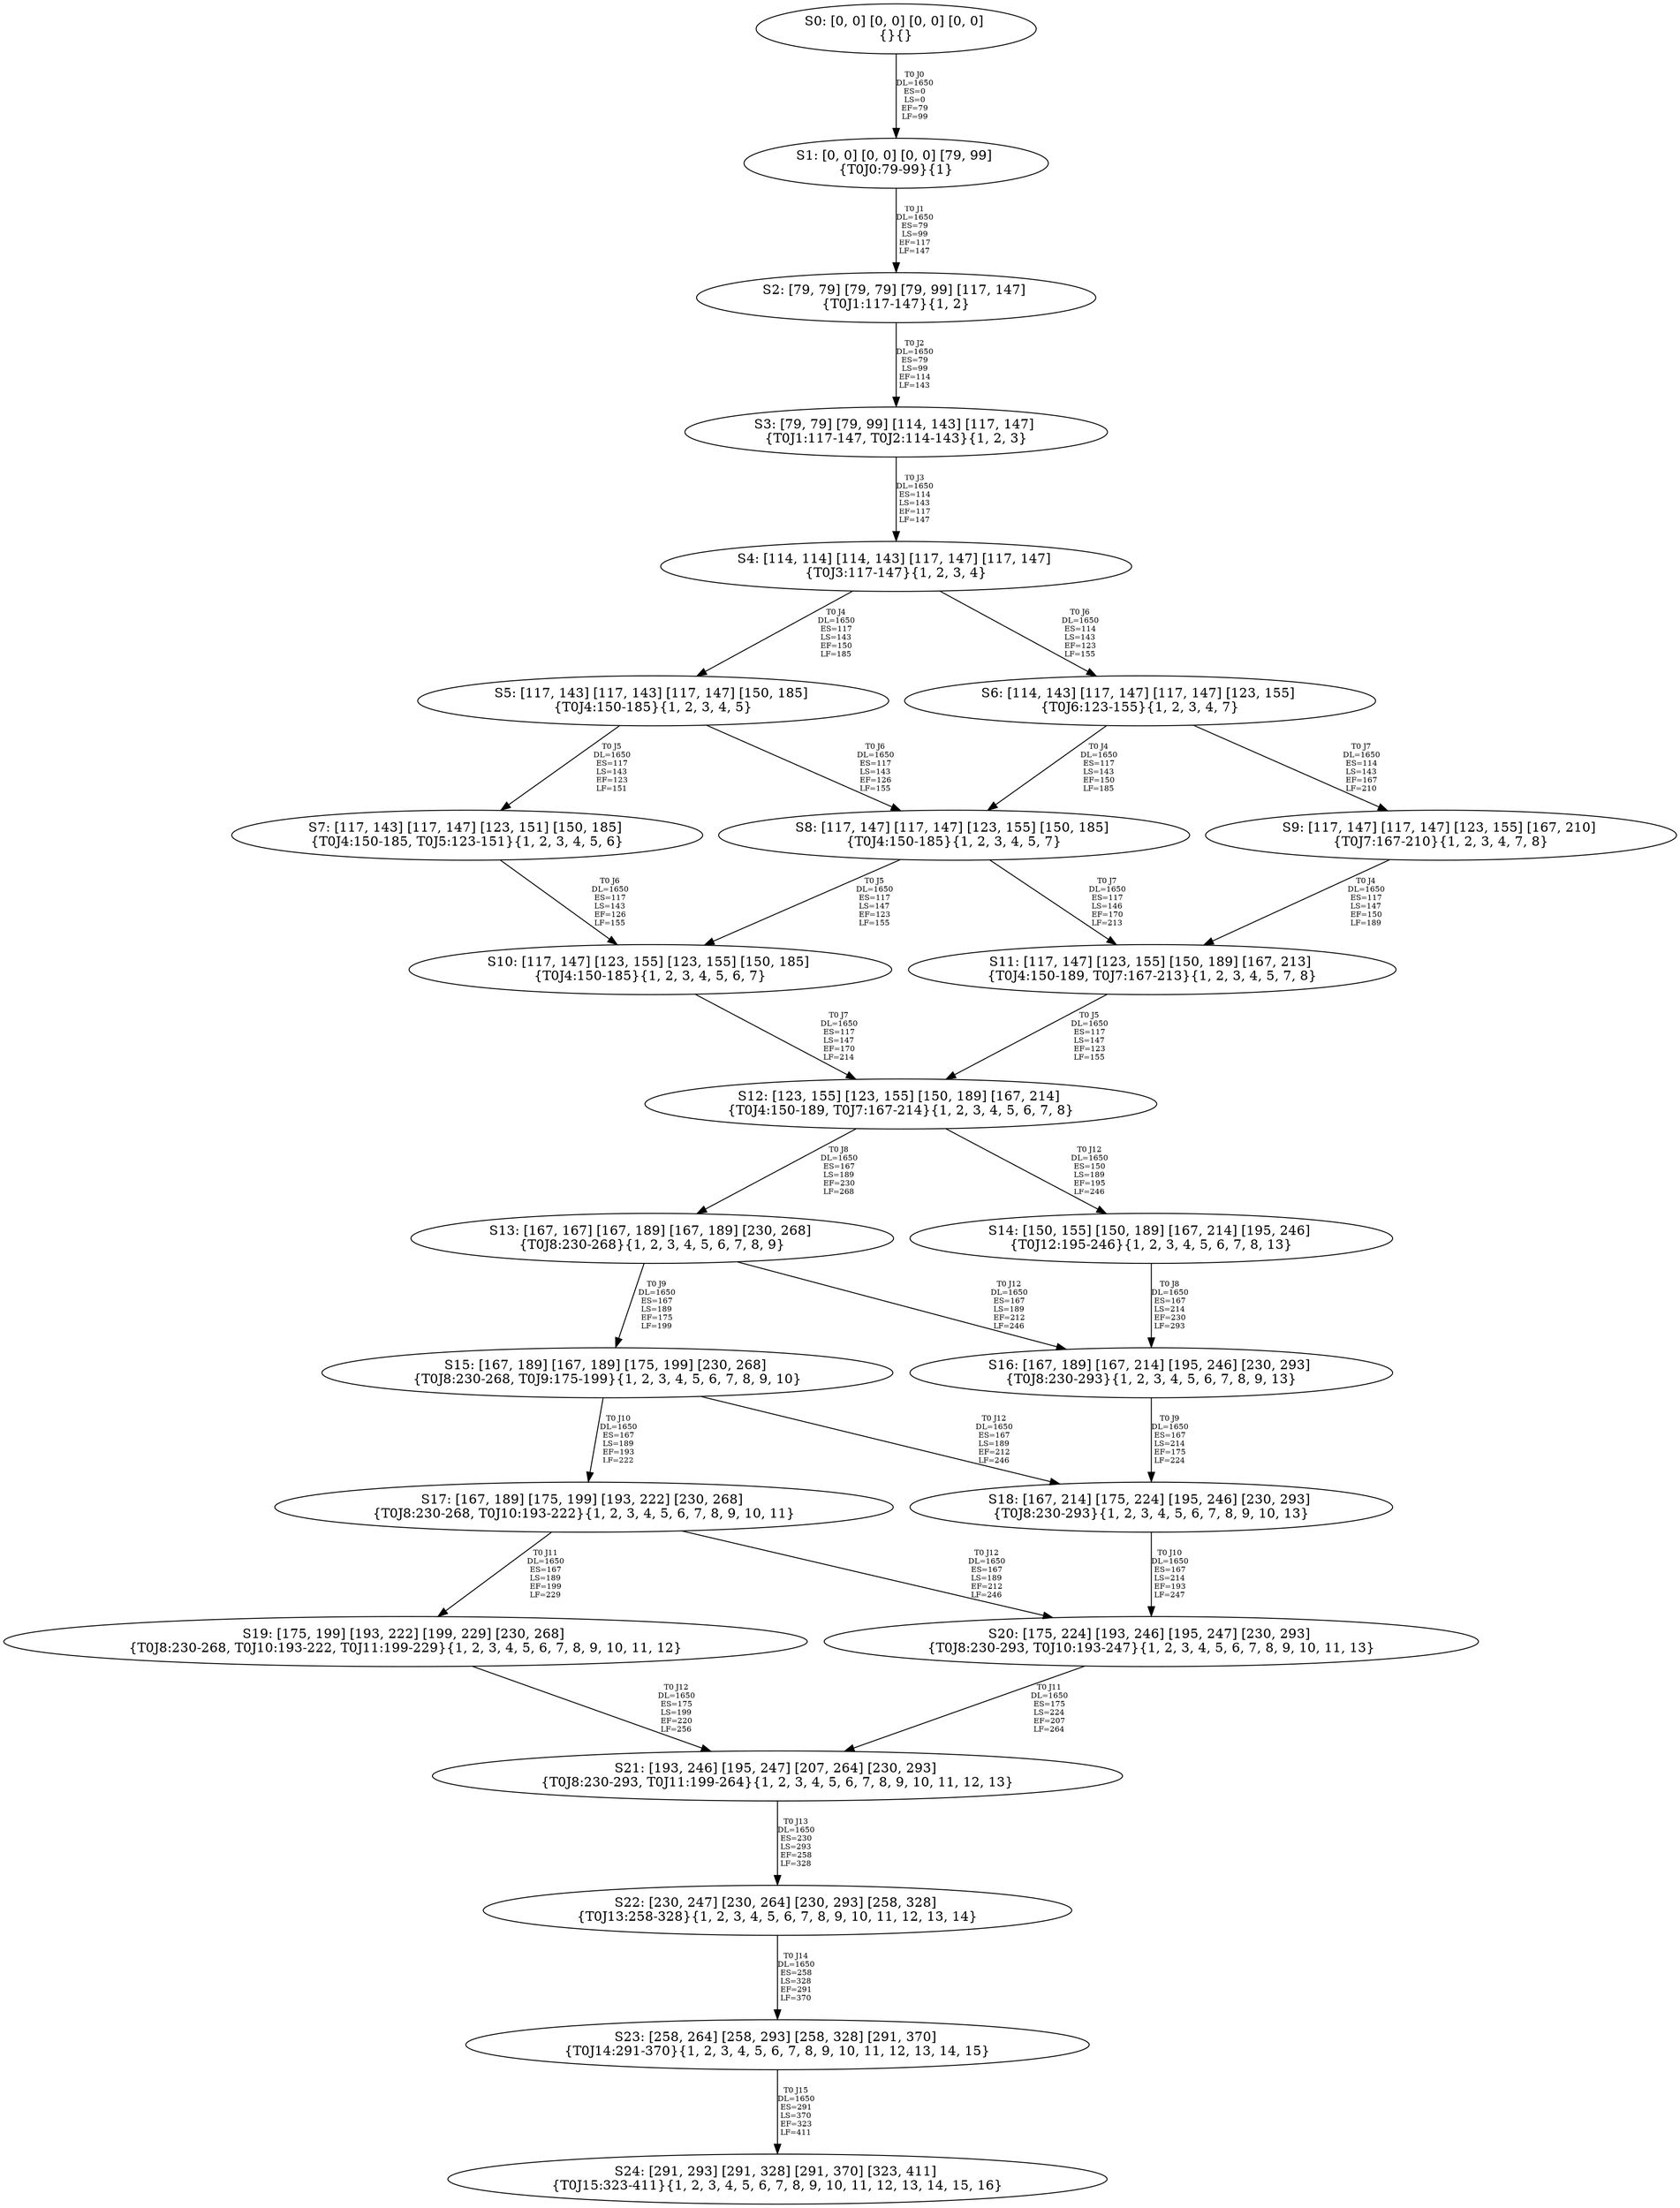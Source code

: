 digraph {
	S0[label="S0: [0, 0] [0, 0] [0, 0] [0, 0] \n{}{}"];
	S1[label="S1: [0, 0] [0, 0] [0, 0] [79, 99] \n{T0J0:79-99}{1}"];
	S2[label="S2: [79, 79] [79, 79] [79, 99] [117, 147] \n{T0J1:117-147}{1, 2}"];
	S3[label="S3: [79, 79] [79, 99] [114, 143] [117, 147] \n{T0J1:117-147, T0J2:114-143}{1, 2, 3}"];
	S4[label="S4: [114, 114] [114, 143] [117, 147] [117, 147] \n{T0J3:117-147}{1, 2, 3, 4}"];
	S5[label="S5: [117, 143] [117, 143] [117, 147] [150, 185] \n{T0J4:150-185}{1, 2, 3, 4, 5}"];
	S6[label="S6: [114, 143] [117, 147] [117, 147] [123, 155] \n{T0J6:123-155}{1, 2, 3, 4, 7}"];
	S7[label="S7: [117, 143] [117, 147] [123, 151] [150, 185] \n{T0J4:150-185, T0J5:123-151}{1, 2, 3, 4, 5, 6}"];
	S8[label="S8: [117, 147] [117, 147] [123, 155] [150, 185] \n{T0J4:150-185}{1, 2, 3, 4, 5, 7}"];
	S9[label="S9: [117, 147] [117, 147] [123, 155] [167, 210] \n{T0J7:167-210}{1, 2, 3, 4, 7, 8}"];
	S10[label="S10: [117, 147] [123, 155] [123, 155] [150, 185] \n{T0J4:150-185}{1, 2, 3, 4, 5, 6, 7}"];
	S11[label="S11: [117, 147] [123, 155] [150, 189] [167, 213] \n{T0J4:150-189, T0J7:167-213}{1, 2, 3, 4, 5, 7, 8}"];
	S12[label="S12: [123, 155] [123, 155] [150, 189] [167, 214] \n{T0J4:150-189, T0J7:167-214}{1, 2, 3, 4, 5, 6, 7, 8}"];
	S13[label="S13: [167, 167] [167, 189] [167, 189] [230, 268] \n{T0J8:230-268}{1, 2, 3, 4, 5, 6, 7, 8, 9}"];
	S14[label="S14: [150, 155] [150, 189] [167, 214] [195, 246] \n{T0J12:195-246}{1, 2, 3, 4, 5, 6, 7, 8, 13}"];
	S15[label="S15: [167, 189] [167, 189] [175, 199] [230, 268] \n{T0J8:230-268, T0J9:175-199}{1, 2, 3, 4, 5, 6, 7, 8, 9, 10}"];
	S16[label="S16: [167, 189] [167, 214] [195, 246] [230, 293] \n{T0J8:230-293}{1, 2, 3, 4, 5, 6, 7, 8, 9, 13}"];
	S17[label="S17: [167, 189] [175, 199] [193, 222] [230, 268] \n{T0J8:230-268, T0J10:193-222}{1, 2, 3, 4, 5, 6, 7, 8, 9, 10, 11}"];
	S18[label="S18: [167, 214] [175, 224] [195, 246] [230, 293] \n{T0J8:230-293}{1, 2, 3, 4, 5, 6, 7, 8, 9, 10, 13}"];
	S19[label="S19: [175, 199] [193, 222] [199, 229] [230, 268] \n{T0J8:230-268, T0J10:193-222, T0J11:199-229}{1, 2, 3, 4, 5, 6, 7, 8, 9, 10, 11, 12}"];
	S20[label="S20: [175, 224] [193, 246] [195, 247] [230, 293] \n{T0J8:230-293, T0J10:193-247}{1, 2, 3, 4, 5, 6, 7, 8, 9, 10, 11, 13}"];
	S21[label="S21: [193, 246] [195, 247] [207, 264] [230, 293] \n{T0J8:230-293, T0J11:199-264}{1, 2, 3, 4, 5, 6, 7, 8, 9, 10, 11, 12, 13}"];
	S22[label="S22: [230, 247] [230, 264] [230, 293] [258, 328] \n{T0J13:258-328}{1, 2, 3, 4, 5, 6, 7, 8, 9, 10, 11, 12, 13, 14}"];
	S23[label="S23: [258, 264] [258, 293] [258, 328] [291, 370] \n{T0J14:291-370}{1, 2, 3, 4, 5, 6, 7, 8, 9, 10, 11, 12, 13, 14, 15}"];
	S24[label="S24: [291, 293] [291, 328] [291, 370] [323, 411] \n{T0J15:323-411}{1, 2, 3, 4, 5, 6, 7, 8, 9, 10, 11, 12, 13, 14, 15, 16}"];
	S0 -> S1[label="T0 J0\nDL=1650\nES=0\nLS=0\nEF=79\nLF=99",fontsize=8];
	S1 -> S2[label="T0 J1\nDL=1650\nES=79\nLS=99\nEF=117\nLF=147",fontsize=8];
	S2 -> S3[label="T0 J2\nDL=1650\nES=79\nLS=99\nEF=114\nLF=143",fontsize=8];
	S3 -> S4[label="T0 J3\nDL=1650\nES=114\nLS=143\nEF=117\nLF=147",fontsize=8];
	S4 -> S5[label="T0 J4\nDL=1650\nES=117\nLS=143\nEF=150\nLF=185",fontsize=8];
	S4 -> S6[label="T0 J6\nDL=1650\nES=114\nLS=143\nEF=123\nLF=155",fontsize=8];
	S5 -> S7[label="T0 J5\nDL=1650\nES=117\nLS=143\nEF=123\nLF=151",fontsize=8];
	S5 -> S8[label="T0 J6\nDL=1650\nES=117\nLS=143\nEF=126\nLF=155",fontsize=8];
	S6 -> S8[label="T0 J4\nDL=1650\nES=117\nLS=143\nEF=150\nLF=185",fontsize=8];
	S6 -> S9[label="T0 J7\nDL=1650\nES=114\nLS=143\nEF=167\nLF=210",fontsize=8];
	S7 -> S10[label="T0 J6\nDL=1650\nES=117\nLS=143\nEF=126\nLF=155",fontsize=8];
	S8 -> S10[label="T0 J5\nDL=1650\nES=117\nLS=147\nEF=123\nLF=155",fontsize=8];
	S8 -> S11[label="T0 J7\nDL=1650\nES=117\nLS=146\nEF=170\nLF=213",fontsize=8];
	S9 -> S11[label="T0 J4\nDL=1650\nES=117\nLS=147\nEF=150\nLF=189",fontsize=8];
	S10 -> S12[label="T0 J7\nDL=1650\nES=117\nLS=147\nEF=170\nLF=214",fontsize=8];
	S11 -> S12[label="T0 J5\nDL=1650\nES=117\nLS=147\nEF=123\nLF=155",fontsize=8];
	S12 -> S13[label="T0 J8\nDL=1650\nES=167\nLS=189\nEF=230\nLF=268",fontsize=8];
	S12 -> S14[label="T0 J12\nDL=1650\nES=150\nLS=189\nEF=195\nLF=246",fontsize=8];
	S13 -> S15[label="T0 J9\nDL=1650\nES=167\nLS=189\nEF=175\nLF=199",fontsize=8];
	S13 -> S16[label="T0 J12\nDL=1650\nES=167\nLS=189\nEF=212\nLF=246",fontsize=8];
	S14 -> S16[label="T0 J8\nDL=1650\nES=167\nLS=214\nEF=230\nLF=293",fontsize=8];
	S15 -> S17[label="T0 J10\nDL=1650\nES=167\nLS=189\nEF=193\nLF=222",fontsize=8];
	S15 -> S18[label="T0 J12\nDL=1650\nES=167\nLS=189\nEF=212\nLF=246",fontsize=8];
	S16 -> S18[label="T0 J9\nDL=1650\nES=167\nLS=214\nEF=175\nLF=224",fontsize=8];
	S17 -> S19[label="T0 J11\nDL=1650\nES=167\nLS=189\nEF=199\nLF=229",fontsize=8];
	S17 -> S20[label="T0 J12\nDL=1650\nES=167\nLS=189\nEF=212\nLF=246",fontsize=8];
	S18 -> S20[label="T0 J10\nDL=1650\nES=167\nLS=214\nEF=193\nLF=247",fontsize=8];
	S19 -> S21[label="T0 J12\nDL=1650\nES=175\nLS=199\nEF=220\nLF=256",fontsize=8];
	S20 -> S21[label="T0 J11\nDL=1650\nES=175\nLS=224\nEF=207\nLF=264",fontsize=8];
	S21 -> S22[label="T0 J13\nDL=1650\nES=230\nLS=293\nEF=258\nLF=328",fontsize=8];
	S22 -> S23[label="T0 J14\nDL=1650\nES=258\nLS=328\nEF=291\nLF=370",fontsize=8];
	S23 -> S24[label="T0 J15\nDL=1650\nES=291\nLS=370\nEF=323\nLF=411",fontsize=8];
}
